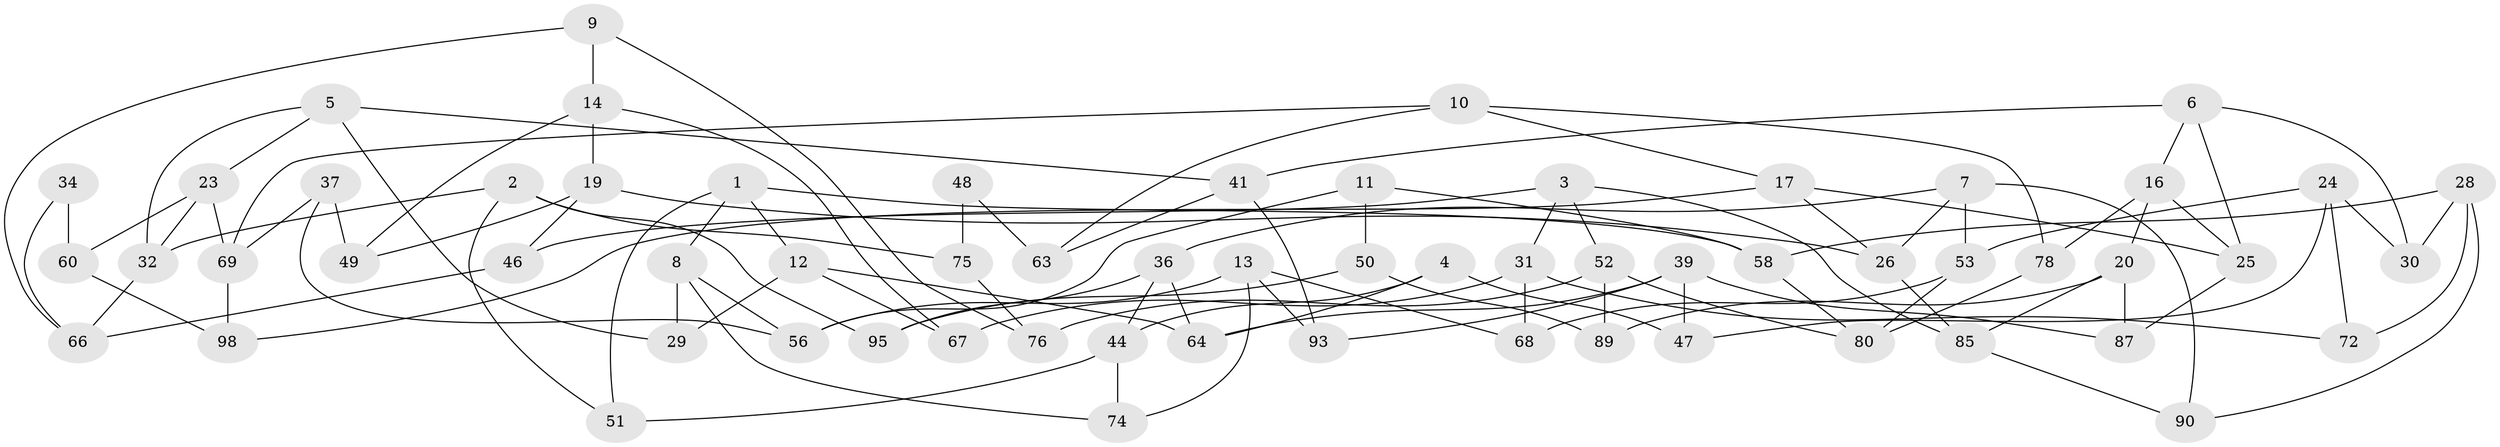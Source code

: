// original degree distribution, {3: 1.0}
// Generated by graph-tools (version 1.1) at 2025/11/02/21/25 10:11:15]
// undirected, 63 vertices, 111 edges
graph export_dot {
graph [start="1"]
  node [color=gray90,style=filled];
  1 [super="+35"];
  2 [super="+15"];
  3 [super="+55"];
  4;
  5 [super="+82"];
  6 [super="+18"];
  7 [super="+96"];
  8 [super="+45"];
  9;
  10 [super="+42"];
  11;
  12 [super="+21"];
  13 [super="+83"];
  14 [super="+61"];
  16 [super="+54"];
  17 [super="+43"];
  19 [super="+40"];
  20 [super="+22"];
  23 [super="+33"];
  24 [super="+38"];
  25 [super="+57"];
  26 [super="+27"];
  28 [super="+97"];
  29;
  30;
  31 [super="+59"];
  32 [super="+92"];
  34;
  36 [super="+62"];
  37;
  39 [super="+77"];
  41 [super="+94"];
  44 [super="+86"];
  46;
  47;
  48;
  49;
  50;
  51;
  52 [super="+65"];
  53 [super="+99"];
  56 [super="+71"];
  58 [super="+91"];
  60 [super="+81"];
  63;
  64 [super="+73"];
  66 [super="+100"];
  67;
  68;
  69 [super="+70"];
  72;
  74;
  75 [super="+79"];
  76;
  78;
  80 [super="+84"];
  85 [super="+88"];
  87;
  89;
  90;
  93;
  95;
  98;
  1 -- 51;
  1 -- 58;
  1 -- 12;
  1 -- 8;
  2 -- 32;
  2 -- 75;
  2 -- 51;
  2 -- 95;
  3 -- 46;
  3 -- 52;
  3 -- 85;
  3 -- 31;
  4 -- 64;
  4 -- 47;
  4 -- 44;
  5 -- 32;
  5 -- 41;
  5 -- 29;
  5 -- 23;
  6 -- 16;
  6 -- 25;
  6 -- 30;
  6 -- 41;
  7 -- 90;
  7 -- 53;
  7 -- 26;
  7 -- 36;
  8 -- 29;
  8 -- 56;
  8 -- 74;
  9 -- 76;
  9 -- 14;
  9 -- 66;
  10 -- 69;
  10 -- 63;
  10 -- 17;
  10 -- 78;
  11 -- 58;
  11 -- 50;
  11 -- 56;
  12 -- 29;
  12 -- 67;
  12 -- 64;
  13 -- 93;
  13 -- 74;
  13 -- 56;
  13 -- 68;
  14 -- 67;
  14 -- 49;
  14 -- 19;
  16 -- 78;
  16 -- 20;
  16 -- 25;
  17 -- 98;
  17 -- 25;
  17 -- 26;
  19 -- 46;
  19 -- 49;
  19 -- 26;
  20 -- 87;
  20 -- 89;
  20 -- 85;
  23 -- 60;
  23 -- 32;
  23 -- 69;
  24 -- 30;
  24 -- 47;
  24 -- 72;
  24 -- 53;
  25 -- 87;
  26 -- 85;
  28 -- 90;
  28 -- 72;
  28 -- 58;
  28 -- 30;
  31 -- 68;
  31 -- 72;
  31 -- 67;
  32 -- 66;
  34 -- 60 [weight=2];
  34 -- 66;
  36 -- 44;
  36 -- 64;
  36 -- 95;
  37 -- 49;
  37 -- 56;
  37 -- 69;
  39 -- 47;
  39 -- 93;
  39 -- 87;
  39 -- 64;
  41 -- 63;
  41 -- 93;
  44 -- 74;
  44 -- 51;
  46 -- 66;
  48 -- 75 [weight=2];
  48 -- 63;
  50 -- 89;
  50 -- 95;
  52 -- 80;
  52 -- 89;
  52 -- 76;
  53 -- 68;
  53 -- 80;
  58 -- 80;
  60 -- 98;
  69 -- 98;
  75 -- 76;
  78 -- 80;
  85 -- 90;
}
